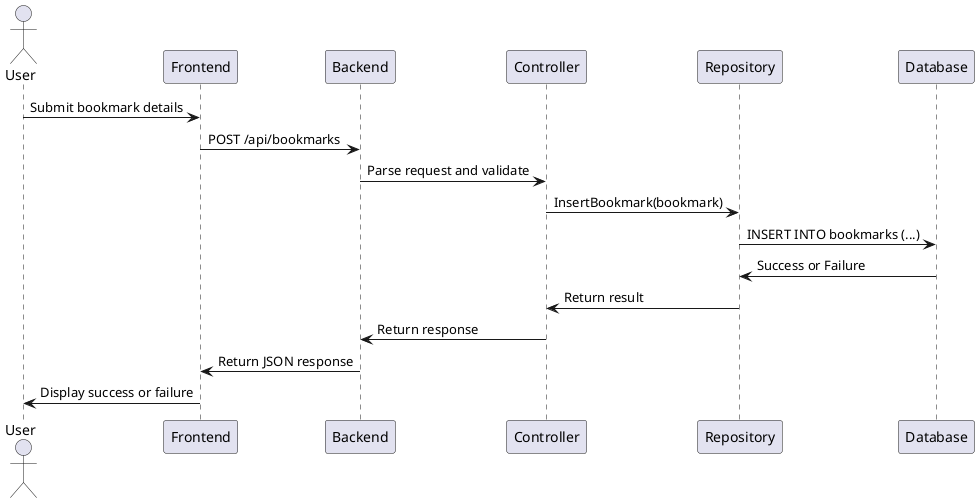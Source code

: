 @startuml userposting

actor User
participant "Frontend" as FE
participant "Backend" as BE
participant "Controller" as C
participant "Repository" as R
participant "Database" as DB

User -> FE: Submit bookmark details
FE -> BE: POST /api/bookmarks
BE -> C: Parse request and validate
C -> R: InsertBookmark(bookmark)
R -> DB: INSERT INTO bookmarks (...)
DB -> R: Success or Failure
R -> C: Return result
C -> BE: Return response
BE -> FE: Return JSON response
FE -> User: Display success or failure

@enduml
